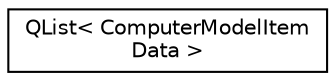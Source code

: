 digraph "类继承关系图"
{
  edge [fontname="Helvetica",fontsize="10",labelfontname="Helvetica",labelfontsize="10"];
  node [fontname="Helvetica",fontsize="10",shape=record];
  rankdir="LR";
  Node0 [label="QList\< ComputerModelItem\lData \>",height=0.2,width=0.4,color="black", fillcolor="white", style="filled",URL="$class_q_list.html"];
}

